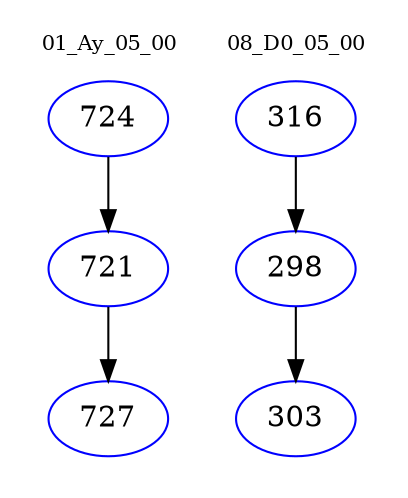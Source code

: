 digraph{
subgraph cluster_0 {
color = white
label = "01_Ay_05_00";
fontsize=10;
T0_724 [label="724", color="blue"]
T0_724 -> T0_721 [color="black"]
T0_721 [label="721", color="blue"]
T0_721 -> T0_727 [color="black"]
T0_727 [label="727", color="blue"]
}
subgraph cluster_1 {
color = white
label = "08_D0_05_00";
fontsize=10;
T1_316 [label="316", color="blue"]
T1_316 -> T1_298 [color="black"]
T1_298 [label="298", color="blue"]
T1_298 -> T1_303 [color="black"]
T1_303 [label="303", color="blue"]
}
}
